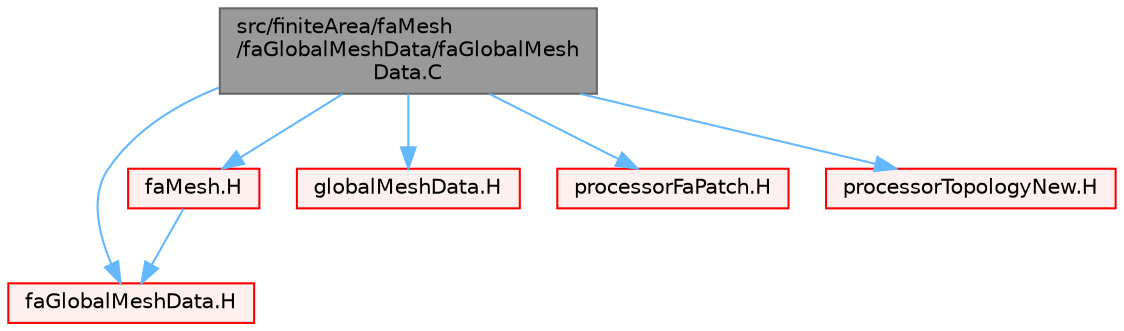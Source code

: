 digraph "src/finiteArea/faMesh/faGlobalMeshData/faGlobalMeshData.C"
{
 // LATEX_PDF_SIZE
  bgcolor="transparent";
  edge [fontname=Helvetica,fontsize=10,labelfontname=Helvetica,labelfontsize=10];
  node [fontname=Helvetica,fontsize=10,shape=box,height=0.2,width=0.4];
  Node1 [id="Node000001",label="src/finiteArea/faMesh\l/faGlobalMeshData/faGlobalMesh\lData.C",height=0.2,width=0.4,color="gray40", fillcolor="grey60", style="filled", fontcolor="black",tooltip=" "];
  Node1 -> Node2 [id="edge1_Node000001_Node000002",color="steelblue1",style="solid",tooltip=" "];
  Node2 [id="Node000002",label="faGlobalMeshData.H",height=0.2,width=0.4,color="red", fillcolor="#FFF0F0", style="filled",URL="$faGlobalMeshData_8H.html",tooltip=" "];
  Node1 -> Node146 [id="edge2_Node000001_Node000146",color="steelblue1",style="solid",tooltip=" "];
  Node146 [id="Node000146",label="faMesh.H",height=0.2,width=0.4,color="red", fillcolor="#FFF0F0", style="filled",URL="$faMesh_8H.html",tooltip=" "];
  Node146 -> Node2 [id="edge3_Node000146_Node000002",color="steelblue1",style="solid",tooltip=" "];
  Node1 -> Node351 [id="edge4_Node000001_Node000351",color="steelblue1",style="solid",tooltip=" "];
  Node351 [id="Node000351",label="globalMeshData.H",height=0.2,width=0.4,color="red", fillcolor="#FFF0F0", style="filled",URL="$globalMeshData_8H.html",tooltip=" "];
  Node1 -> Node352 [id="edge5_Node000001_Node000352",color="steelblue1",style="solid",tooltip=" "];
  Node352 [id="Node000352",label="processorFaPatch.H",height=0.2,width=0.4,color="red", fillcolor="#FFF0F0", style="filled",URL="$processorFaPatch_8H.html",tooltip=" "];
  Node1 -> Node355 [id="edge6_Node000001_Node000355",color="steelblue1",style="solid",tooltip=" "];
  Node355 [id="Node000355",label="processorTopologyNew.H",height=0.2,width=0.4,color="red", fillcolor="#FFF0F0", style="filled",URL="$processorTopologyNew_8H.html",tooltip="Define the processor-processor connection table by walking a list of patches and detecting the proces..."];
}
